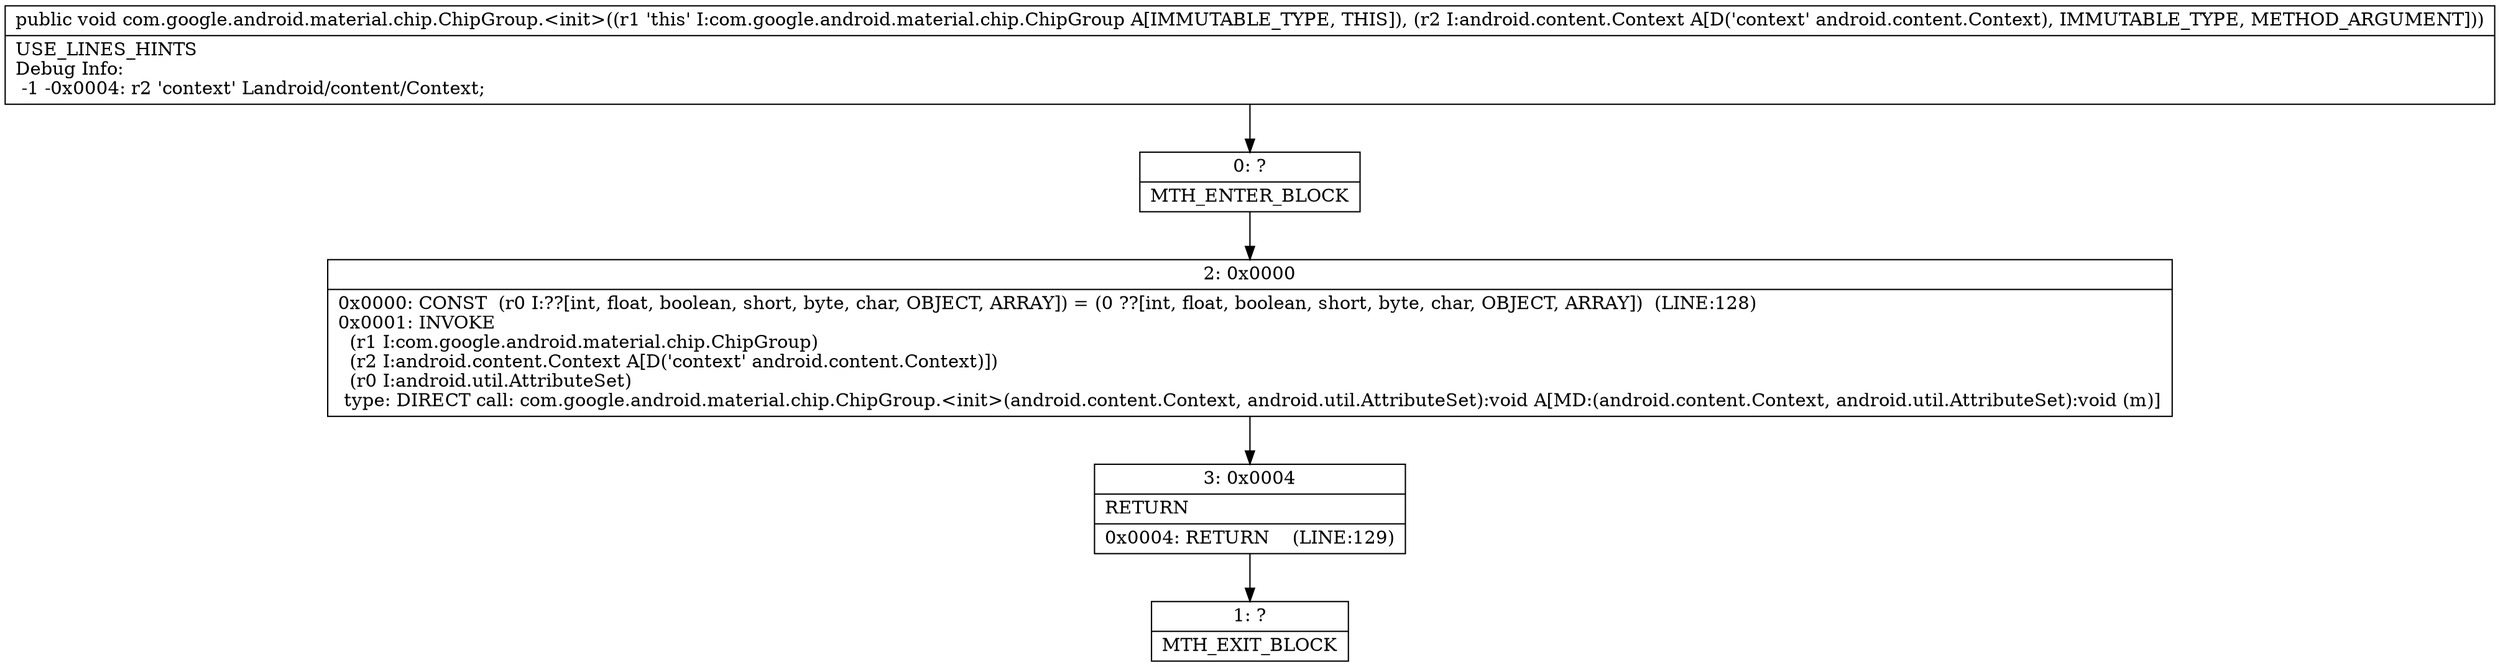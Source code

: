 digraph "CFG forcom.google.android.material.chip.ChipGroup.\<init\>(Landroid\/content\/Context;)V" {
Node_0 [shape=record,label="{0\:\ ?|MTH_ENTER_BLOCK\l}"];
Node_2 [shape=record,label="{2\:\ 0x0000|0x0000: CONST  (r0 I:??[int, float, boolean, short, byte, char, OBJECT, ARRAY]) = (0 ??[int, float, boolean, short, byte, char, OBJECT, ARRAY])  (LINE:128)\l0x0001: INVOKE  \l  (r1 I:com.google.android.material.chip.ChipGroup)\l  (r2 I:android.content.Context A[D('context' android.content.Context)])\l  (r0 I:android.util.AttributeSet)\l type: DIRECT call: com.google.android.material.chip.ChipGroup.\<init\>(android.content.Context, android.util.AttributeSet):void A[MD:(android.content.Context, android.util.AttributeSet):void (m)]\l}"];
Node_3 [shape=record,label="{3\:\ 0x0004|RETURN\l|0x0004: RETURN    (LINE:129)\l}"];
Node_1 [shape=record,label="{1\:\ ?|MTH_EXIT_BLOCK\l}"];
MethodNode[shape=record,label="{public void com.google.android.material.chip.ChipGroup.\<init\>((r1 'this' I:com.google.android.material.chip.ChipGroup A[IMMUTABLE_TYPE, THIS]), (r2 I:android.content.Context A[D('context' android.content.Context), IMMUTABLE_TYPE, METHOD_ARGUMENT]))  | USE_LINES_HINTS\lDebug Info:\l  \-1 \-0x0004: r2 'context' Landroid\/content\/Context;\l}"];
MethodNode -> Node_0;Node_0 -> Node_2;
Node_2 -> Node_3;
Node_3 -> Node_1;
}

